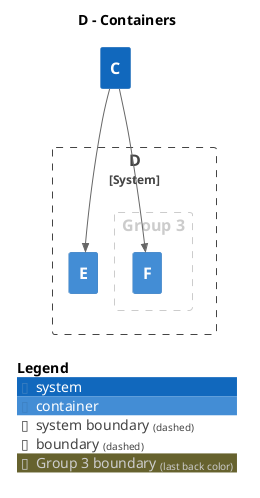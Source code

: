 @startuml
set separator none
title D - Containers

top to bottom direction

!include <C4/C4>
!include <C4/C4_Context>
!include <C4/C4_Container>

System(C, "C", "", $tags="")

System_Boundary("D_boundary", "D", $tags="") {
  AddBoundaryTag("Group 3", $borderColor="#cccccc", $fontColor="#cccccc")
  Boundary(group_1, "Group 3", $tags="Group 3") {
    Container(D.F, "F", "", $tags="")
  }

  Container(D.E, "E", "", $tags="")
}

Rel_D(C, D.E, "", $tags="", $link="")
Rel_D(C, D.F, "", $tags="", $link="")

SHOW_LEGEND(true)
@enduml
